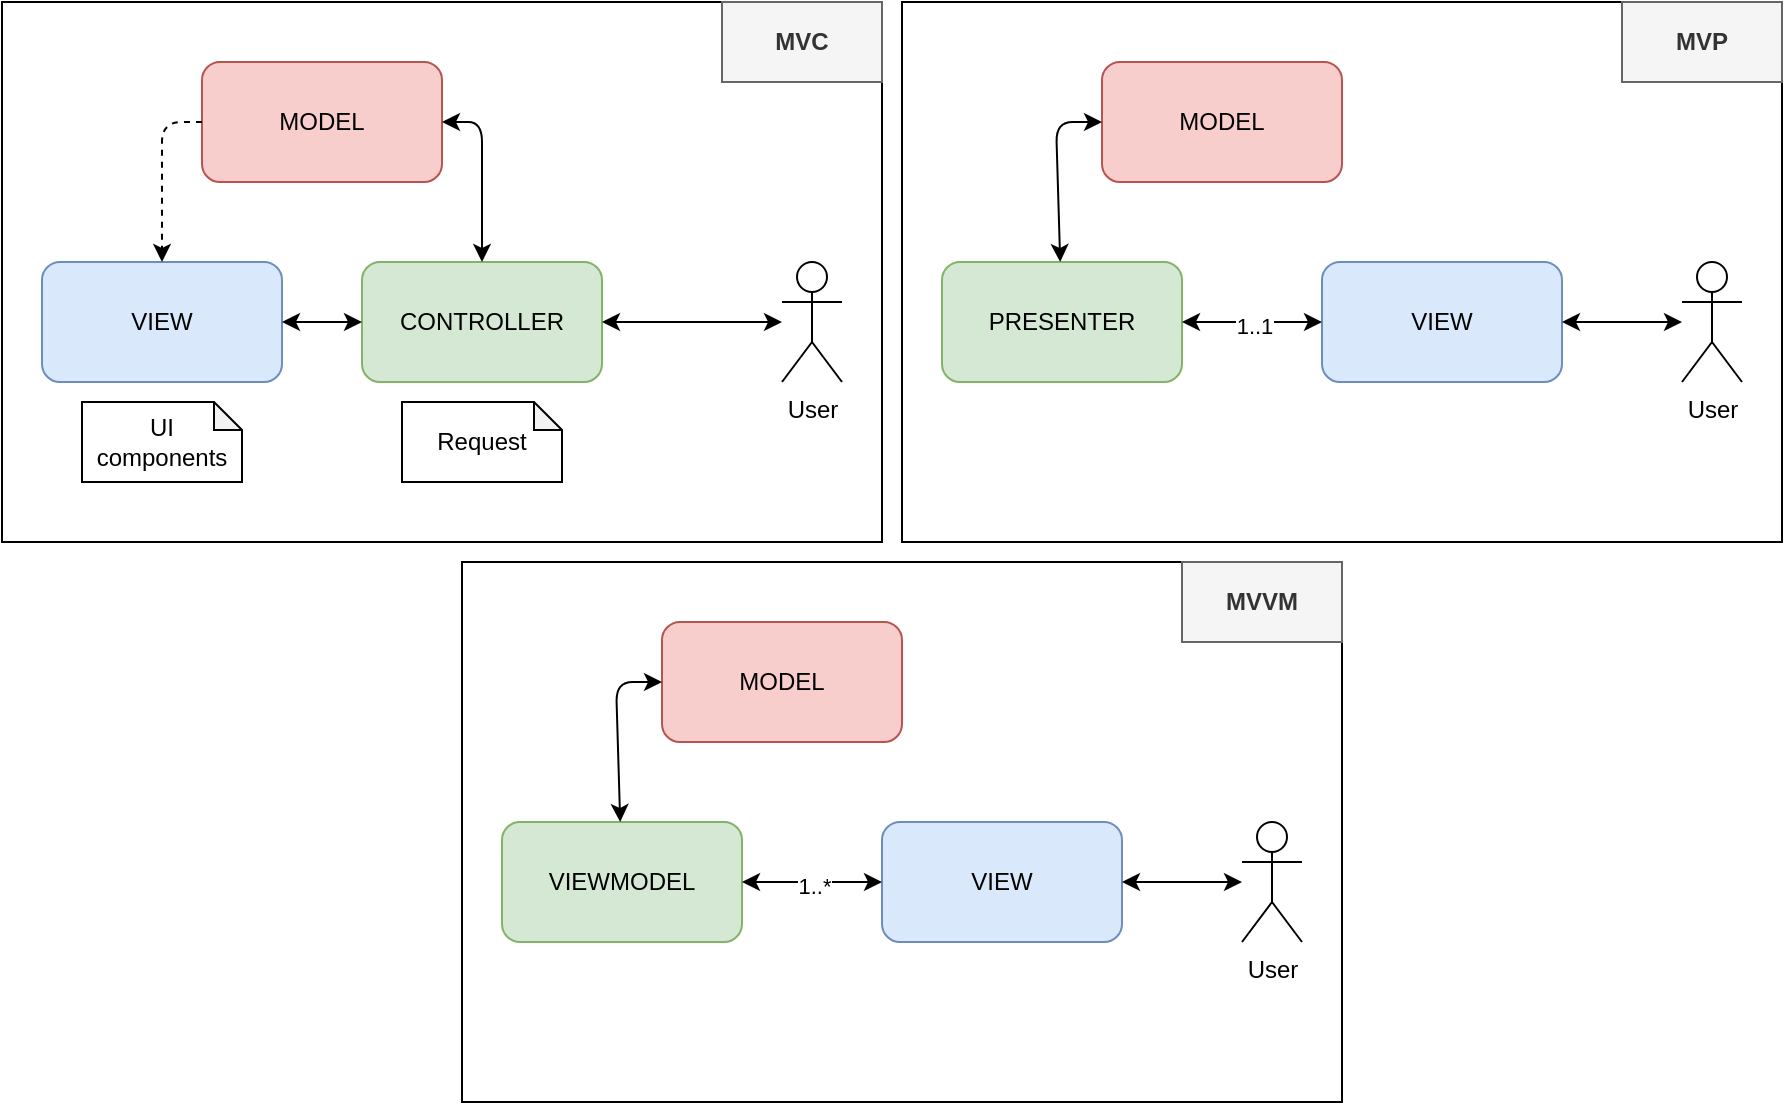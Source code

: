 <mxfile version="13.10.9" type="github">
  <diagram id="dSdWTqkJ08yDXwBEyTiw" name="Page-1">
    <mxGraphModel dx="1186" dy="837" grid="1" gridSize="10" guides="1" tooltips="1" connect="1" arrows="1" fold="1" page="1" pageScale="1" pageWidth="827" pageHeight="1169" math="0" shadow="0">
      <root>
        <mxCell id="0" />
        <mxCell id="1" parent="0" />
        <mxCell id="AXq1XZd4pPj_nAnNj8uq-17" value="" style="rounded=0;whiteSpace=wrap;html=1;" vertex="1" parent="1">
          <mxGeometry x="460" y="10" width="440" height="270" as="geometry" />
        </mxCell>
        <mxCell id="AXq1XZd4pPj_nAnNj8uq-2" value="PRESENTER" style="rounded=1;whiteSpace=wrap;html=1;fillColor=#d5e8d4;strokeColor=#82b366;" vertex="1" parent="1">
          <mxGeometry x="480" y="140" width="120" height="60" as="geometry" />
        </mxCell>
        <mxCell id="AXq1XZd4pPj_nAnNj8uq-3" value="VIEW" style="rounded=1;whiteSpace=wrap;html=1;fillColor=#dae8fc;strokeColor=#6c8ebf;" vertex="1" parent="1">
          <mxGeometry x="670" y="140" width="120" height="60" as="geometry" />
        </mxCell>
        <mxCell id="AXq1XZd4pPj_nAnNj8uq-4" value="MODEL" style="rounded=1;whiteSpace=wrap;html=1;fillColor=#f8cecc;strokeColor=#b85450;" vertex="1" parent="1">
          <mxGeometry x="560" y="40" width="120" height="60" as="geometry" />
        </mxCell>
        <mxCell id="AXq1XZd4pPj_nAnNj8uq-5" value="User" style="shape=umlActor;verticalLabelPosition=bottom;verticalAlign=top;html=1;outlineConnect=0;" vertex="1" parent="1">
          <mxGeometry x="850" y="140" width="30" height="60" as="geometry" />
        </mxCell>
        <mxCell id="AXq1XZd4pPj_nAnNj8uq-11" value="" style="endArrow=classic;startArrow=classic;html=1;exitX=1;exitY=0.5;exitDx=0;exitDy=0;" edge="1" parent="1" source="AXq1XZd4pPj_nAnNj8uq-3" target="AXq1XZd4pPj_nAnNj8uq-5">
          <mxGeometry width="50" height="50" relative="1" as="geometry">
            <mxPoint x="790" y="150" as="sourcePoint" />
            <mxPoint x="840" y="100" as="targetPoint" />
          </mxGeometry>
        </mxCell>
        <mxCell id="AXq1XZd4pPj_nAnNj8uq-13" value="" style="endArrow=classic;startArrow=classic;html=1;exitX=1;exitY=0.5;exitDx=0;exitDy=0;entryX=0;entryY=0.5;entryDx=0;entryDy=0;" edge="1" parent="1" source="AXq1XZd4pPj_nAnNj8uq-2" target="AXq1XZd4pPj_nAnNj8uq-3">
          <mxGeometry width="50" height="50" relative="1" as="geometry">
            <mxPoint x="610" y="300" as="sourcePoint" />
            <mxPoint x="660" y="250" as="targetPoint" />
          </mxGeometry>
        </mxCell>
        <mxCell id="AXq1XZd4pPj_nAnNj8uq-32" value="1..1" style="edgeLabel;html=1;align=center;verticalAlign=middle;resizable=0;points=[];" vertex="1" connectable="0" parent="AXq1XZd4pPj_nAnNj8uq-13">
          <mxGeometry x="0.033" y="-2" relative="1" as="geometry">
            <mxPoint as="offset" />
          </mxGeometry>
        </mxCell>
        <mxCell id="AXq1XZd4pPj_nAnNj8uq-18" value="&lt;b&gt;MVP&lt;/b&gt;" style="text;html=1;align=center;verticalAlign=middle;whiteSpace=wrap;rounded=0;fillColor=#f5f5f5;strokeColor=#666666;fontColor=#333333;" vertex="1" parent="1">
          <mxGeometry x="820" y="10" width="80" height="40" as="geometry" />
        </mxCell>
        <mxCell id="AXq1XZd4pPj_nAnNj8uq-19" value="" style="rounded=0;whiteSpace=wrap;html=1;" vertex="1" parent="1">
          <mxGeometry x="10" y="10" width="440" height="270" as="geometry" />
        </mxCell>
        <mxCell id="AXq1XZd4pPj_nAnNj8uq-20" value="VIEW" style="rounded=1;whiteSpace=wrap;html=1;fillColor=#dae8fc;strokeColor=#6c8ebf;" vertex="1" parent="1">
          <mxGeometry x="30" y="140" width="120" height="60" as="geometry" />
        </mxCell>
        <mxCell id="AXq1XZd4pPj_nAnNj8uq-21" value="CONTROLLER" style="rounded=1;whiteSpace=wrap;html=1;fillColor=#d5e8d4;strokeColor=#82b366;" vertex="1" parent="1">
          <mxGeometry x="190" y="140" width="120" height="60" as="geometry" />
        </mxCell>
        <mxCell id="AXq1XZd4pPj_nAnNj8uq-22" value="MODEL" style="rounded=1;whiteSpace=wrap;html=1;fillColor=#f8cecc;strokeColor=#b85450;" vertex="1" parent="1">
          <mxGeometry x="110" y="40" width="120" height="60" as="geometry" />
        </mxCell>
        <mxCell id="AXq1XZd4pPj_nAnNj8uq-23" value="User" style="shape=umlActor;verticalLabelPosition=bottom;verticalAlign=top;html=1;outlineConnect=0;" vertex="1" parent="1">
          <mxGeometry x="400" y="140" width="30" height="60" as="geometry" />
        </mxCell>
        <mxCell id="AXq1XZd4pPj_nAnNj8uq-24" value="" style="endArrow=classic;startArrow=classic;html=1;exitX=1;exitY=0.5;exitDx=0;exitDy=0;" edge="1" parent="1" source="AXq1XZd4pPj_nAnNj8uq-21" target="AXq1XZd4pPj_nAnNj8uq-23">
          <mxGeometry width="50" height="50" relative="1" as="geometry">
            <mxPoint x="340" y="150" as="sourcePoint" />
            <mxPoint x="390" y="100" as="targetPoint" />
          </mxGeometry>
        </mxCell>
        <mxCell id="AXq1XZd4pPj_nAnNj8uq-25" value="" style="endArrow=classic;startArrow=classic;html=1;exitX=1;exitY=0.5;exitDx=0;exitDy=0;entryX=0.5;entryY=0;entryDx=0;entryDy=0;" edge="1" parent="1" source="AXq1XZd4pPj_nAnNj8uq-22" target="AXq1XZd4pPj_nAnNj8uq-21">
          <mxGeometry width="50" height="50" relative="1" as="geometry">
            <mxPoint x="320" y="180" as="sourcePoint" />
            <mxPoint x="410" y="180" as="targetPoint" />
            <Array as="points">
              <mxPoint x="250" y="70" />
            </Array>
          </mxGeometry>
        </mxCell>
        <mxCell id="AXq1XZd4pPj_nAnNj8uq-26" value="" style="endArrow=classic;startArrow=classic;html=1;exitX=1;exitY=0.5;exitDx=0;exitDy=0;entryX=0;entryY=0.5;entryDx=0;entryDy=0;" edge="1" parent="1" source="AXq1XZd4pPj_nAnNj8uq-20" target="AXq1XZd4pPj_nAnNj8uq-21">
          <mxGeometry width="50" height="50" relative="1" as="geometry">
            <mxPoint x="160" y="300" as="sourcePoint" />
            <mxPoint x="210" y="250" as="targetPoint" />
          </mxGeometry>
        </mxCell>
        <mxCell id="AXq1XZd4pPj_nAnNj8uq-27" value="" style="html=1;labelBackgroundColor=#ffffff;startArrow=none;startFill=0;startSize=6;endArrow=classic;endFill=1;endSize=6;jettySize=auto;orthogonalLoop=1;strokeWidth=1;dashed=1;fontSize=14;exitX=0;exitY=0.5;exitDx=0;exitDy=0;entryX=0.5;entryY=0;entryDx=0;entryDy=0;" edge="1" parent="1" source="AXq1XZd4pPj_nAnNj8uq-22" target="AXq1XZd4pPj_nAnNj8uq-20">
          <mxGeometry width="60" height="60" relative="1" as="geometry">
            <mxPoint x="40" y="70" as="sourcePoint" />
            <mxPoint x="100" y="10" as="targetPoint" />
            <Array as="points">
              <mxPoint x="90" y="70" />
            </Array>
          </mxGeometry>
        </mxCell>
        <mxCell id="AXq1XZd4pPj_nAnNj8uq-28" value="UI components" style="shape=note;whiteSpace=wrap;html=1;backgroundOutline=1;darkOpacity=0.05;size=14;" vertex="1" parent="1">
          <mxGeometry x="50" y="210" width="80" height="40" as="geometry" />
        </mxCell>
        <mxCell id="AXq1XZd4pPj_nAnNj8uq-29" value="Request" style="shape=note;whiteSpace=wrap;html=1;backgroundOutline=1;darkOpacity=0.05;size=14;" vertex="1" parent="1">
          <mxGeometry x="210" y="210" width="80" height="40" as="geometry" />
        </mxCell>
        <mxCell id="AXq1XZd4pPj_nAnNj8uq-30" value="&lt;b&gt;MVC&lt;/b&gt;" style="text;html=1;align=center;verticalAlign=middle;whiteSpace=wrap;rounded=0;fillColor=#f5f5f5;strokeColor=#666666;fontColor=#333333;" vertex="1" parent="1">
          <mxGeometry x="370" y="10" width="80" height="40" as="geometry" />
        </mxCell>
        <mxCell id="AXq1XZd4pPj_nAnNj8uq-31" value="" style="endArrow=classic;startArrow=classic;html=1;exitX=0;exitY=0.5;exitDx=0;exitDy=0;" edge="1" parent="1" source="AXq1XZd4pPj_nAnNj8uq-4" target="AXq1XZd4pPj_nAnNj8uq-2">
          <mxGeometry width="50" height="50" relative="1" as="geometry">
            <mxPoint x="680" y="70" as="sourcePoint" />
            <mxPoint x="700" y="140" as="targetPoint" />
            <Array as="points">
              <mxPoint x="537" y="70" />
            </Array>
          </mxGeometry>
        </mxCell>
        <mxCell id="AXq1XZd4pPj_nAnNj8uq-33" value="" style="rounded=0;whiteSpace=wrap;html=1;" vertex="1" parent="1">
          <mxGeometry x="240" y="290" width="440" height="270" as="geometry" />
        </mxCell>
        <mxCell id="AXq1XZd4pPj_nAnNj8uq-34" value="VIEWMODEL" style="rounded=1;whiteSpace=wrap;html=1;fillColor=#d5e8d4;strokeColor=#82b366;" vertex="1" parent="1">
          <mxGeometry x="260" y="420" width="120" height="60" as="geometry" />
        </mxCell>
        <mxCell id="AXq1XZd4pPj_nAnNj8uq-35" value="VIEW" style="rounded=1;whiteSpace=wrap;html=1;fillColor=#dae8fc;strokeColor=#6c8ebf;" vertex="1" parent="1">
          <mxGeometry x="450" y="420" width="120" height="60" as="geometry" />
        </mxCell>
        <mxCell id="AXq1XZd4pPj_nAnNj8uq-36" value="MODEL" style="rounded=1;whiteSpace=wrap;html=1;fillColor=#f8cecc;strokeColor=#b85450;" vertex="1" parent="1">
          <mxGeometry x="340" y="320" width="120" height="60" as="geometry" />
        </mxCell>
        <mxCell id="AXq1XZd4pPj_nAnNj8uq-37" value="User" style="shape=umlActor;verticalLabelPosition=bottom;verticalAlign=top;html=1;outlineConnect=0;" vertex="1" parent="1">
          <mxGeometry x="630" y="420" width="30" height="60" as="geometry" />
        </mxCell>
        <mxCell id="AXq1XZd4pPj_nAnNj8uq-38" value="" style="endArrow=classic;startArrow=classic;html=1;exitX=1;exitY=0.5;exitDx=0;exitDy=0;" edge="1" parent="1" source="AXq1XZd4pPj_nAnNj8uq-35" target="AXq1XZd4pPj_nAnNj8uq-37">
          <mxGeometry width="50" height="50" relative="1" as="geometry">
            <mxPoint x="570" y="430" as="sourcePoint" />
            <mxPoint x="620" y="380" as="targetPoint" />
          </mxGeometry>
        </mxCell>
        <mxCell id="AXq1XZd4pPj_nAnNj8uq-39" value="" style="endArrow=classic;startArrow=classic;html=1;exitX=1;exitY=0.5;exitDx=0;exitDy=0;entryX=0;entryY=0.5;entryDx=0;entryDy=0;" edge="1" parent="1" source="AXq1XZd4pPj_nAnNj8uq-34" target="AXq1XZd4pPj_nAnNj8uq-35">
          <mxGeometry width="50" height="50" relative="1" as="geometry">
            <mxPoint x="390" y="580" as="sourcePoint" />
            <mxPoint x="440" y="530" as="targetPoint" />
          </mxGeometry>
        </mxCell>
        <mxCell id="AXq1XZd4pPj_nAnNj8uq-40" value="1..*" style="edgeLabel;html=1;align=center;verticalAlign=middle;resizable=0;points=[];" vertex="1" connectable="0" parent="AXq1XZd4pPj_nAnNj8uq-39">
          <mxGeometry x="0.033" y="-2" relative="1" as="geometry">
            <mxPoint as="offset" />
          </mxGeometry>
        </mxCell>
        <mxCell id="AXq1XZd4pPj_nAnNj8uq-41" value="&lt;b&gt;MVVM&lt;/b&gt;" style="text;html=1;align=center;verticalAlign=middle;whiteSpace=wrap;rounded=0;fillColor=#f5f5f5;strokeColor=#666666;fontColor=#333333;" vertex="1" parent="1">
          <mxGeometry x="600" y="290" width="80" height="40" as="geometry" />
        </mxCell>
        <mxCell id="AXq1XZd4pPj_nAnNj8uq-42" value="" style="endArrow=classic;startArrow=classic;html=1;exitX=0;exitY=0.5;exitDx=0;exitDy=0;" edge="1" parent="1" source="AXq1XZd4pPj_nAnNj8uq-36" target="AXq1XZd4pPj_nAnNj8uq-34">
          <mxGeometry width="50" height="50" relative="1" as="geometry">
            <mxPoint x="460" y="350" as="sourcePoint" />
            <mxPoint x="480" y="420" as="targetPoint" />
            <Array as="points">
              <mxPoint x="317" y="350" />
            </Array>
          </mxGeometry>
        </mxCell>
      </root>
    </mxGraphModel>
  </diagram>
</mxfile>
